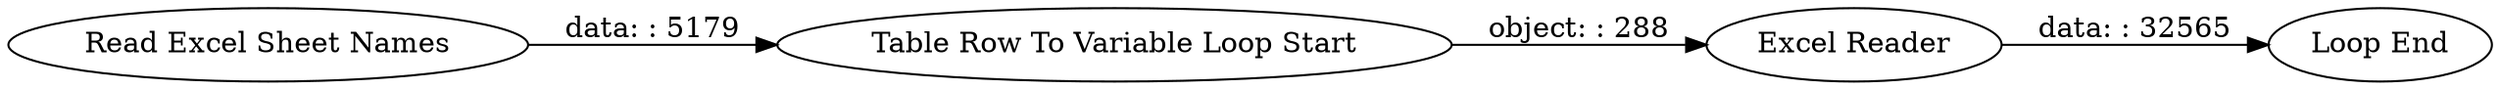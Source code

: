 digraph {
	"-1108149420312448949_3" [label="Excel Reader"]
	"-1108149420312448949_5" [label="Read Excel Sheet Names"]
	"-1108149420312448949_6" [label="Loop End"]
	"-1108149420312448949_2" [label="Table Row To Variable Loop Start"]
	"-1108149420312448949_2" -> "-1108149420312448949_3" [label="object: : 288"]
	"-1108149420312448949_3" -> "-1108149420312448949_6" [label="data: : 32565"]
	"-1108149420312448949_5" -> "-1108149420312448949_2" [label="data: : 5179"]
	rankdir=LR
}
